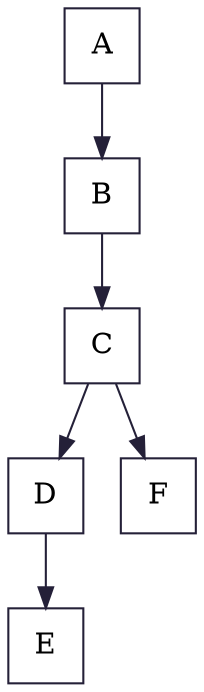 digraph G {
    graph[color="#242038"]
    node[color="#242038", shape=square]
    edge[color="#242038"]
    A->B
    B->C
    C->D
    D->E
    C->F
}
